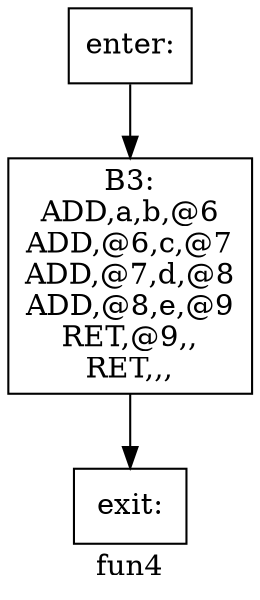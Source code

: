 digraph fun4{
label =fun4
B3[label="B3:\nADD,a,b,@6\nADD,@6,c,@7\nADD,@7,d,@8\nADD,@8,e,@9\nRET,@9,,\nRET,,,\n" shape=box]
enter[label="enter:\n" shape=box]
exit[label="exit:\n" shape=box]
B3->exit
enter->B3
}
